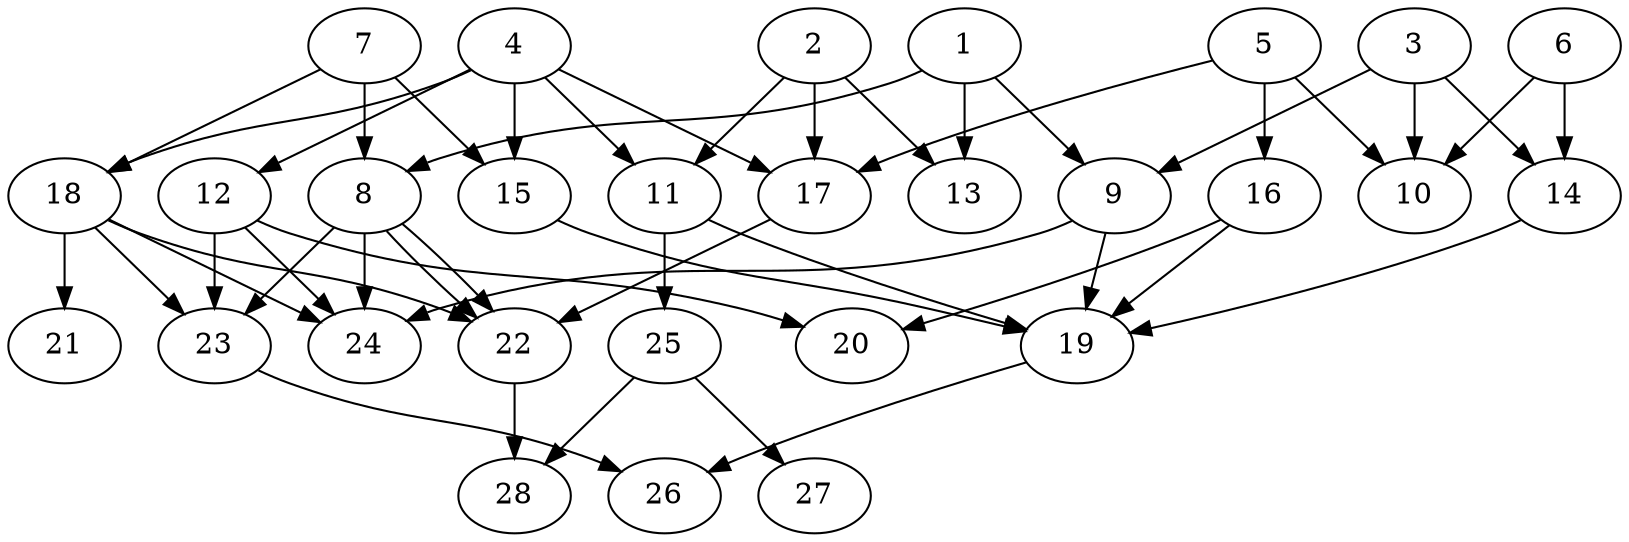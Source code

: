 // DAG (tier=2-normal, mode=compute, n=28, ccr=0.362, fat=0.651, density=0.421, regular=0.531, jump=0.137, mindata=524288, maxdata=8388608)
// DAG automatically generated by daggen at Sun Aug 24 16:33:33 2025
// /home/ermia/Project/Environments/daggen/bin/daggen --dot --ccr 0.362 --fat 0.651 --regular 0.531 --density 0.421 --jump 0.137 --mindata 524288 --maxdata 8388608 -n 28 
digraph G {
  1 [size="29633520544044285952", alpha="0.11", expect_size="14816760272022142976"]
  1 -> 8 [size ="76608828342272"]
  1 -> 9 [size ="76608828342272"]
  1 -> 13 [size ="76608828342272"]
  2 [size="792542069397629440", alpha="0.09", expect_size="396271034698814720"]
  2 -> 11 [size ="406007360520192"]
  2 -> 13 [size ="406007360520192"]
  2 -> 17 [size ="406007360520192"]
  3 [size="130468255026640846848", alpha="0.04", expect_size="65234127513320423424"]
  3 -> 9 [size ="205791084675072"]
  3 -> 10 [size ="205791084675072"]
  3 -> 14 [size ="205791084675072"]
  4 [size="335307834164014", alpha="0.02", expect_size="167653917082007"]
  4 -> 11 [size ="8138837196800"]
  4 -> 12 [size ="8138837196800"]
  4 -> 15 [size ="8138837196800"]
  4 -> 17 [size ="8138837196800"]
  4 -> 18 [size ="8138837196800"]
  5 [size="146663335264256000000", alpha="0.05", expect_size="73331667632128000000"]
  5 -> 10 [size ="222486855680000"]
  5 -> 16 [size ="222486855680000"]
  5 -> 17 [size ="222486855680000"]
  6 [size="553889299003604992000", alpha="0.04", expect_size="276944649501802496000"]
  6 -> 10 [size ="539558622003200"]
  6 -> 14 [size ="539558622003200"]
  7 [size="71982868197945272", alpha="0.12", expect_size="35991434098972636"]
  7 -> 8 [size ="28400471244800"]
  7 -> 15 [size ="28400471244800"]
  7 -> 18 [size ="28400471244800"]
  8 [size="1147477137343358592", alpha="0.04", expect_size="573738568671679296"]
  8 -> 22 [size ="420609511129088"]
  8 -> 22 [size ="420609511129088"]
  8 -> 23 [size ="420609511129088"]
  8 -> 24 [size ="420609511129088"]
  9 [size="3369556883227606", alpha="0.09", expect_size="1684778441613803"]
  9 -> 19 [size ="228838952927232"]
  9 -> 24 [size ="228838952927232"]
  10 [size="258013524918808870912", alpha="0.06", expect_size="129006762459404435456"]
  11 [size="5082202416229646336", alpha="0.04", expect_size="2541101208114823168"]
  11 -> 19 [size ="23647829884928"]
  11 -> 25 [size ="23647829884928"]
  12 [size="492110922135896064", alpha="0.13", expect_size="246055461067948032"]
  12 -> 20 [size ="4986532528128"]
  12 -> 23 [size ="4986532528128"]
  12 -> 24 [size ="4986532528128"]
  13 [size="9527094646171288", alpha="0.16", expect_size="4763547323085644"]
  14 [size="345574800020155138048", alpha="0.20", expect_size="172787400010077569024"]
  14 -> 19 [size ="393959306166272"]
  15 [size="258138048818648711168", alpha="0.12", expect_size="129069024409324355584"]
  15 -> 19 [size ="324333146734592"]
  16 [size="246766414207736832", alpha="0.00", expect_size="123383207103868416"]
  16 -> 19 [size ="104233697280000"]
  16 -> 20 [size ="104233697280000"]
  17 [size="875429019251960576", alpha="0.14", expect_size="437714509625980288"]
  17 -> 22 [size ="508924440608768"]
  18 [size="9567513723824982", alpha="0.19", expect_size="4783756861912491"]
  18 -> 21 [size ="349636644569088"]
  18 -> 22 [size ="349636644569088"]
  18 -> 23 [size ="349636644569088"]
  18 -> 24 [size ="349636644569088"]
  19 [size="302286798513646862336", alpha="0.16", expect_size="151143399256823431168"]
  19 -> 26 [size ="360331951996928"]
  20 [size="1688692753714464", alpha="0.01", expect_size="844346376857232"]
  21 [size="383761982800996864", alpha="0.11", expect_size="191880991400498432"]
  22 [size="42069561659964560", alpha="0.17", expect_size="21034780829982280"]
  22 -> 28 [size ="18225727275008"]
  23 [size="60548589079309720", alpha="0.14", expect_size="30274294539654860"]
  23 -> 26 [size ="76913334812672"]
  24 [size="2477312760786112", alpha="0.19", expect_size="1238656380393056"]
  25 [size="289331503308887556096", alpha="0.11", expect_size="144665751654443778048"]
  25 -> 27 [size ="349961661186048"]
  25 -> 28 [size ="349961661186048"]
  26 [size="103494647560536064000", alpha="0.06", expect_size="51747323780268032000"]
  27 [size="1167688922085459", alpha="0.09", expect_size="583844461042729"]
  28 [size="811811129255788544", alpha="0.16", expect_size="405905564627894272"]
}